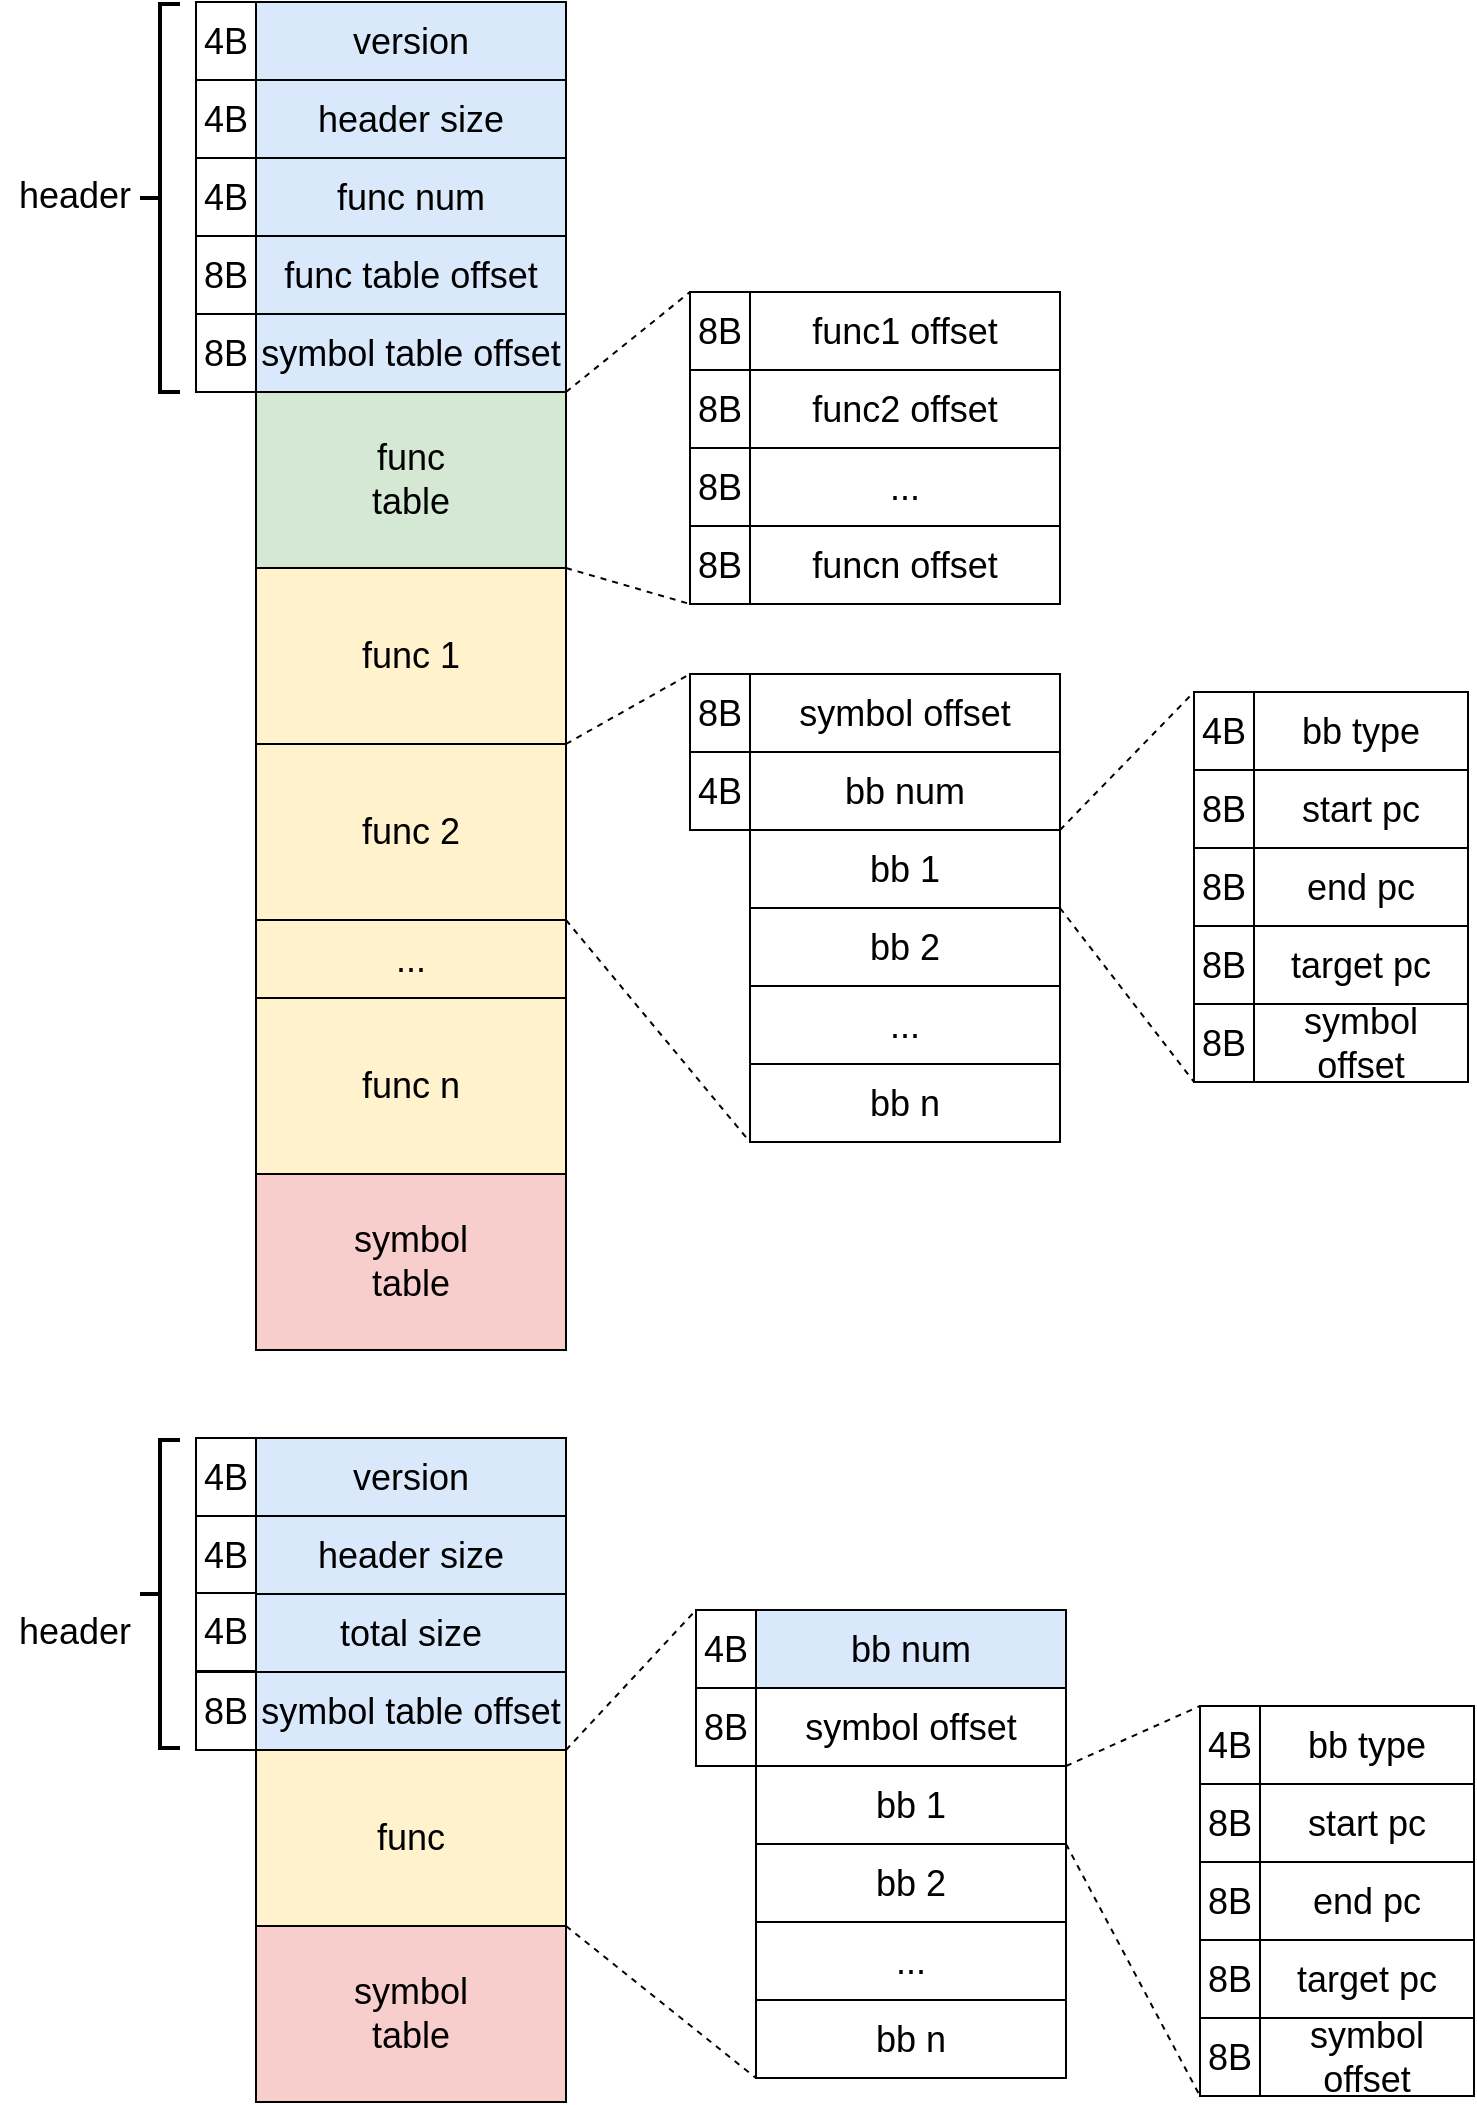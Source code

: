 <mxfile version="21.7.0" type="github">
  <diagram name="第 1 页" id="ugtEYNCoT0SjDMXIqZ7P">
    <mxGraphModel dx="1346" dy="775" grid="0" gridSize="10" guides="1" tooltips="1" connect="1" arrows="0" fold="1" page="1" pageScale="1" pageWidth="827" pageHeight="1169" math="0" shadow="0">
      <root>
        <mxCell id="0" />
        <mxCell id="1" parent="0" />
        <mxCell id="4O2xok6CmJAqFDJH463R-1" value="" style="rounded=0;whiteSpace=wrap;html=1;" vertex="1" parent="1">
          <mxGeometry x="159" y="79" width="155" height="633" as="geometry" />
        </mxCell>
        <mxCell id="4O2xok6CmJAqFDJH463R-5" value="&lt;font style=&quot;font-size: 18px;&quot;&gt;header size&lt;/font&gt;" style="rounded=0;whiteSpace=wrap;html=1;fillColor=#dae8fc;strokeColor=default;" vertex="1" parent="1">
          <mxGeometry x="159" y="79" width="155" height="39" as="geometry" />
        </mxCell>
        <mxCell id="4O2xok6CmJAqFDJH463R-10" value="&lt;font style=&quot;font-size: 18px;&quot;&gt;version&lt;/font&gt;" style="rounded=0;whiteSpace=wrap;html=1;fillColor=#dae8fc;strokeColor=default;" vertex="1" parent="1">
          <mxGeometry x="159" y="40" width="155" height="39" as="geometry" />
        </mxCell>
        <mxCell id="4O2xok6CmJAqFDJH463R-13" value="&lt;font style=&quot;font-size: 18px;&quot;&gt;func num&lt;/font&gt;" style="rounded=0;whiteSpace=wrap;html=1;fillColor=#dae8fc;strokeColor=default;" vertex="1" parent="1">
          <mxGeometry x="159" y="118" width="155" height="39" as="geometry" />
        </mxCell>
        <mxCell id="4O2xok6CmJAqFDJH463R-16" value="&lt;span style=&quot;font-size: 18px;&quot;&gt;...&lt;/span&gt;" style="rounded=0;whiteSpace=wrap;html=1;fillColor=#fff2cc;strokeColor=default;" vertex="1" parent="1">
          <mxGeometry x="159" y="499" width="155" height="39" as="geometry" />
        </mxCell>
        <mxCell id="4O2xok6CmJAqFDJH463R-17" value="&lt;font style=&quot;font-size: 18px;&quot;&gt;symbol&lt;br&gt;table&lt;br&gt;&lt;/font&gt;" style="rounded=0;whiteSpace=wrap;html=1;fillColor=#f8cecc;strokeColor=default;" vertex="1" parent="1">
          <mxGeometry x="159" y="626" width="155" height="88" as="geometry" />
        </mxCell>
        <mxCell id="4O2xok6CmJAqFDJH463R-18" value="&lt;font style=&quot;font-size: 18px;&quot;&gt;func table offset&lt;/font&gt;" style="rounded=0;whiteSpace=wrap;html=1;fillColor=#dae8fc;strokeColor=default;" vertex="1" parent="1">
          <mxGeometry x="159" y="157" width="155" height="39" as="geometry" />
        </mxCell>
        <mxCell id="4O2xok6CmJAqFDJH463R-19" value="&lt;font style=&quot;font-size: 18px;&quot;&gt;func n&lt;/font&gt;" style="rounded=0;whiteSpace=wrap;html=1;fillColor=#fff2cc;strokeColor=default;" vertex="1" parent="1">
          <mxGeometry x="159" y="538" width="155" height="88" as="geometry" />
        </mxCell>
        <mxCell id="4O2xok6CmJAqFDJH463R-20" value="&lt;font style=&quot;font-size: 18px;&quot;&gt;func 2&lt;/font&gt;" style="rounded=0;whiteSpace=wrap;html=1;fillColor=#fff2cc;strokeColor=default;" vertex="1" parent="1">
          <mxGeometry x="159" y="411" width="155" height="88" as="geometry" />
        </mxCell>
        <mxCell id="4O2xok6CmJAqFDJH463R-48" style="rounded=0;orthogonalLoop=1;jettySize=auto;html=1;exitX=1;exitY=0;exitDx=0;exitDy=0;entryX=0;entryY=1;entryDx=0;entryDy=0;endArrow=none;dashed=1;" edge="1" parent="1" source="4O2xok6CmJAqFDJH463R-21" target="4O2xok6CmJAqFDJH463R-81">
          <mxGeometry relative="1" as="geometry">
            <mxPoint x="365" y="339" as="targetPoint" />
          </mxGeometry>
        </mxCell>
        <mxCell id="4O2xok6CmJAqFDJH463R-21" value="&lt;font style=&quot;font-size: 18px;&quot;&gt;func 1&lt;/font&gt;" style="rounded=0;whiteSpace=wrap;html=1;fillColor=#fff2cc;strokeColor=default;" vertex="1" parent="1">
          <mxGeometry x="159" y="323" width="155" height="88" as="geometry" />
        </mxCell>
        <mxCell id="4O2xok6CmJAqFDJH463R-22" value="&lt;font style=&quot;font-size: 18px;&quot;&gt;func1 offset&lt;/font&gt;" style="rounded=0;whiteSpace=wrap;html=1;" vertex="1" parent="1">
          <mxGeometry x="406" y="185" width="155" height="39" as="geometry" />
        </mxCell>
        <mxCell id="4O2xok6CmJAqFDJH463R-23" value="&lt;font style=&quot;font-size: 18px;&quot;&gt;func2 offset&lt;/font&gt;" style="rounded=0;whiteSpace=wrap;html=1;" vertex="1" parent="1">
          <mxGeometry x="406" y="224" width="155" height="39" as="geometry" />
        </mxCell>
        <mxCell id="4O2xok6CmJAqFDJH463R-24" value="&lt;font style=&quot;font-size: 18px;&quot;&gt;...&lt;/font&gt;" style="rounded=0;whiteSpace=wrap;html=1;" vertex="1" parent="1">
          <mxGeometry x="406" y="263" width="155" height="39" as="geometry" />
        </mxCell>
        <mxCell id="4O2xok6CmJAqFDJH463R-25" value="&lt;font style=&quot;font-size: 18px;&quot;&gt;funcn offset&lt;/font&gt;" style="rounded=0;whiteSpace=wrap;html=1;" vertex="1" parent="1">
          <mxGeometry x="406" y="302" width="155" height="39" as="geometry" />
        </mxCell>
        <mxCell id="4O2xok6CmJAqFDJH463R-27" value="" style="strokeWidth=2;html=1;shape=mxgraph.flowchart.annotation_2;align=left;labelPosition=right;pointerEvents=1;" vertex="1" parent="1">
          <mxGeometry x="101" y="41" width="20" height="194" as="geometry" />
        </mxCell>
        <mxCell id="4O2xok6CmJAqFDJH463R-29" value="&lt;font style=&quot;font-size: 18px;&quot;&gt;header&lt;/font&gt;" style="text;html=1;align=center;verticalAlign=middle;resizable=0;points=[];autosize=1;strokeColor=none;fillColor=none;" vertex="1" parent="1">
          <mxGeometry x="31" y="120" width="74" height="34" as="geometry" />
        </mxCell>
        <mxCell id="4O2xok6CmJAqFDJH463R-31" value="&lt;font style=&quot;font-size: 18px;&quot;&gt;func&lt;br&gt;table&lt;br&gt;&lt;/font&gt;" style="rounded=0;whiteSpace=wrap;html=1;fillColor=#d5e8d4;strokeColor=default;" vertex="1" parent="1">
          <mxGeometry x="159" y="235" width="155" height="88" as="geometry" />
        </mxCell>
        <mxCell id="4O2xok6CmJAqFDJH463R-36" value="" style="rounded=0;whiteSpace=wrap;html=1;" vertex="1" parent="1">
          <mxGeometry x="406" y="376" width="155" height="229" as="geometry" />
        </mxCell>
        <mxCell id="4O2xok6CmJAqFDJH463R-37" value="&lt;font style=&quot;font-size: 18px;&quot;&gt;bb num&lt;/font&gt;" style="rounded=0;whiteSpace=wrap;html=1;" vertex="1" parent="1">
          <mxGeometry x="406" y="415" width="155" height="39" as="geometry" />
        </mxCell>
        <mxCell id="4O2xok6CmJAqFDJH463R-38" value="&lt;font style=&quot;font-size: 18px;&quot;&gt;symbol offset&lt;/font&gt;" style="rounded=0;whiteSpace=wrap;html=1;" vertex="1" parent="1">
          <mxGeometry x="406" y="376" width="155" height="39" as="geometry" />
        </mxCell>
        <mxCell id="4O2xok6CmJAqFDJH463R-39" value="&lt;font style=&quot;font-size: 18px;&quot;&gt;bb 1&lt;/font&gt;" style="rounded=0;whiteSpace=wrap;html=1;" vertex="1" parent="1">
          <mxGeometry x="406" y="454" width="155" height="39" as="geometry" />
        </mxCell>
        <mxCell id="4O2xok6CmJAqFDJH463R-40" value="&lt;font style=&quot;font-size: 18px;&quot;&gt;bb 2&lt;/font&gt;" style="rounded=0;whiteSpace=wrap;html=1;" vertex="1" parent="1">
          <mxGeometry x="406" y="493" width="155" height="39" as="geometry" />
        </mxCell>
        <mxCell id="4O2xok6CmJAqFDJH463R-41" value="&lt;font style=&quot;font-size: 18px;&quot;&gt;...&lt;/font&gt;" style="rounded=0;whiteSpace=wrap;html=1;" vertex="1" parent="1">
          <mxGeometry x="406" y="532" width="155" height="39" as="geometry" />
        </mxCell>
        <mxCell id="4O2xok6CmJAqFDJH463R-42" value="&lt;font style=&quot;font-size: 18px;&quot;&gt;bb n&lt;/font&gt;" style="rounded=0;whiteSpace=wrap;html=1;" vertex="1" parent="1">
          <mxGeometry x="406" y="571" width="155" height="39" as="geometry" />
        </mxCell>
        <mxCell id="4O2xok6CmJAqFDJH463R-51" value="&lt;font style=&quot;font-size: 18px;&quot;&gt;bb type&lt;/font&gt;" style="rounded=0;whiteSpace=wrap;html=1;" vertex="1" parent="1">
          <mxGeometry x="658" y="385" width="107" height="39" as="geometry" />
        </mxCell>
        <mxCell id="4O2xok6CmJAqFDJH463R-53" value="&lt;font style=&quot;font-size: 18px;&quot;&gt;start pc&lt;/font&gt;" style="rounded=0;whiteSpace=wrap;html=1;" vertex="1" parent="1">
          <mxGeometry x="658" y="424" width="107" height="39" as="geometry" />
        </mxCell>
        <mxCell id="4O2xok6CmJAqFDJH463R-55" value="&lt;font style=&quot;font-size: 18px;&quot;&gt;end pc&lt;/font&gt;" style="rounded=0;whiteSpace=wrap;html=1;" vertex="1" parent="1">
          <mxGeometry x="658" y="463" width="107" height="39" as="geometry" />
        </mxCell>
        <mxCell id="4O2xok6CmJAqFDJH463R-56" value="&lt;font style=&quot;font-size: 18px;&quot;&gt;target pc&lt;/font&gt;" style="rounded=0;whiteSpace=wrap;html=1;" vertex="1" parent="1">
          <mxGeometry x="658" y="502" width="107" height="39" as="geometry" />
        </mxCell>
        <mxCell id="4O2xok6CmJAqFDJH463R-57" value="&lt;font style=&quot;font-size: 18px;&quot;&gt;symbol offset&lt;/font&gt;" style="rounded=0;whiteSpace=wrap;html=1;" vertex="1" parent="1">
          <mxGeometry x="658" y="541" width="107" height="39" as="geometry" />
        </mxCell>
        <mxCell id="4O2xok6CmJAqFDJH463R-61" value="&lt;font style=&quot;font-size: 18px;&quot;&gt;symbol table offset&lt;/font&gt;" style="rounded=0;whiteSpace=wrap;html=1;fillColor=#dae8fc;strokeColor=default;" vertex="1" parent="1">
          <mxGeometry x="159" y="196" width="155" height="39" as="geometry" />
        </mxCell>
        <mxCell id="4O2xok6CmJAqFDJH463R-67" value="&lt;font style=&quot;font-size: 18px;&quot;&gt;4B&lt;/font&gt;" style="rounded=0;whiteSpace=wrap;html=1;" vertex="1" parent="1">
          <mxGeometry x="129" y="40" width="30" height="39" as="geometry" />
        </mxCell>
        <mxCell id="4O2xok6CmJAqFDJH463R-72" value="&lt;font style=&quot;font-size: 18px;&quot;&gt;4B&lt;/font&gt;" style="rounded=0;whiteSpace=wrap;html=1;" vertex="1" parent="1">
          <mxGeometry x="129" y="79" width="30" height="39" as="geometry" />
        </mxCell>
        <mxCell id="4O2xok6CmJAqFDJH463R-73" value="&lt;font style=&quot;font-size: 18px;&quot;&gt;4B&lt;/font&gt;" style="rounded=0;whiteSpace=wrap;html=1;" vertex="1" parent="1">
          <mxGeometry x="129" y="118" width="30" height="39" as="geometry" />
        </mxCell>
        <mxCell id="4O2xok6CmJAqFDJH463R-74" value="&lt;font style=&quot;font-size: 18px;&quot;&gt;8B&lt;/font&gt;" style="rounded=0;whiteSpace=wrap;html=1;" vertex="1" parent="1">
          <mxGeometry x="376" y="185" width="30" height="39" as="geometry" />
        </mxCell>
        <mxCell id="4O2xok6CmJAqFDJH463R-75" value="&lt;font style=&quot;font-size: 18px;&quot;&gt;8B&lt;/font&gt;" style="rounded=0;whiteSpace=wrap;html=1;" vertex="1" parent="1">
          <mxGeometry x="129" y="196" width="30" height="39" as="geometry" />
        </mxCell>
        <mxCell id="4O2xok6CmJAqFDJH463R-76" value="&lt;font style=&quot;font-size: 18px;&quot;&gt;8B&lt;/font&gt;" style="rounded=0;whiteSpace=wrap;html=1;" vertex="1" parent="1">
          <mxGeometry x="129" y="157" width="30" height="39" as="geometry" />
        </mxCell>
        <mxCell id="4O2xok6CmJAqFDJH463R-78" value="&lt;font style=&quot;font-size: 18px;&quot;&gt;4B&lt;/font&gt;" style="rounded=0;whiteSpace=wrap;html=1;" vertex="1" parent="1">
          <mxGeometry x="628" y="385" width="30" height="39" as="geometry" />
        </mxCell>
        <mxCell id="4O2xok6CmJAqFDJH463R-79" value="&lt;font style=&quot;font-size: 18px;&quot;&gt;4B&lt;/font&gt;" style="rounded=0;whiteSpace=wrap;html=1;" vertex="1" parent="1">
          <mxGeometry x="376" y="415" width="30" height="39" as="geometry" />
        </mxCell>
        <mxCell id="4O2xok6CmJAqFDJH463R-80" value="&lt;font style=&quot;font-size: 18px;&quot;&gt;8B&lt;/font&gt;" style="rounded=0;whiteSpace=wrap;html=1;" vertex="1" parent="1">
          <mxGeometry x="376" y="376" width="30" height="39" as="geometry" />
        </mxCell>
        <mxCell id="4O2xok6CmJAqFDJH463R-81" value="&lt;font style=&quot;font-size: 18px;&quot;&gt;8B&lt;/font&gt;" style="rounded=0;whiteSpace=wrap;html=1;" vertex="1" parent="1">
          <mxGeometry x="376" y="302" width="30" height="39" as="geometry" />
        </mxCell>
        <mxCell id="4O2xok6CmJAqFDJH463R-82" value="&lt;font style=&quot;font-size: 18px;&quot;&gt;8B&lt;/font&gt;" style="rounded=0;whiteSpace=wrap;html=1;" vertex="1" parent="1">
          <mxGeometry x="376" y="263" width="30" height="39" as="geometry" />
        </mxCell>
        <mxCell id="4O2xok6CmJAqFDJH463R-83" value="&lt;font style=&quot;font-size: 18px;&quot;&gt;8B&lt;/font&gt;" style="rounded=0;whiteSpace=wrap;html=1;" vertex="1" parent="1">
          <mxGeometry x="376" y="224" width="30" height="39" as="geometry" />
        </mxCell>
        <mxCell id="4O2xok6CmJAqFDJH463R-84" style="rounded=0;orthogonalLoop=1;jettySize=auto;html=1;exitX=1;exitY=1;exitDx=0;exitDy=0;entryX=0;entryY=0;entryDx=0;entryDy=0;endArrow=none;dashed=1;" edge="1" parent="1" source="4O2xok6CmJAqFDJH463R-61" target="4O2xok6CmJAqFDJH463R-74">
          <mxGeometry relative="1" as="geometry">
            <mxPoint x="341" y="133" as="sourcePoint" />
            <mxPoint x="403" y="128" as="targetPoint" />
          </mxGeometry>
        </mxCell>
        <mxCell id="4O2xok6CmJAqFDJH463R-85" style="rounded=0;orthogonalLoop=1;jettySize=auto;html=1;exitX=1;exitY=1;exitDx=0;exitDy=0;entryX=0;entryY=0;entryDx=0;entryDy=0;endArrow=none;dashed=1;" edge="1" parent="1" source="4O2xok6CmJAqFDJH463R-21" target="4O2xok6CmJAqFDJH463R-80">
          <mxGeometry relative="1" as="geometry">
            <mxPoint x="324" y="333" as="sourcePoint" />
            <mxPoint x="386" y="351" as="targetPoint" />
          </mxGeometry>
        </mxCell>
        <mxCell id="4O2xok6CmJAqFDJH463R-86" style="rounded=0;orthogonalLoop=1;jettySize=auto;html=1;exitX=1;exitY=1;exitDx=0;exitDy=0;entryX=0;entryY=1;entryDx=0;entryDy=0;endArrow=none;dashed=1;" edge="1" parent="1" source="4O2xok6CmJAqFDJH463R-20" target="4O2xok6CmJAqFDJH463R-42">
          <mxGeometry relative="1" as="geometry">
            <mxPoint x="334" y="343" as="sourcePoint" />
            <mxPoint x="396" y="361" as="targetPoint" />
          </mxGeometry>
        </mxCell>
        <mxCell id="4O2xok6CmJAqFDJH463R-91" value="&lt;font style=&quot;font-size: 18px;&quot;&gt;8B&lt;/font&gt;" style="rounded=0;whiteSpace=wrap;html=1;" vertex="1" parent="1">
          <mxGeometry x="628" y="541" width="30" height="39" as="geometry" />
        </mxCell>
        <mxCell id="4O2xok6CmJAqFDJH463R-92" value="&lt;font style=&quot;font-size: 18px;&quot;&gt;8B&lt;/font&gt;" style="rounded=0;whiteSpace=wrap;html=1;" vertex="1" parent="1">
          <mxGeometry x="628" y="502" width="30" height="39" as="geometry" />
        </mxCell>
        <mxCell id="4O2xok6CmJAqFDJH463R-93" value="&lt;font style=&quot;font-size: 18px;&quot;&gt;8B&lt;/font&gt;" style="rounded=0;whiteSpace=wrap;html=1;" vertex="1" parent="1">
          <mxGeometry x="628" y="424" width="30" height="39" as="geometry" />
        </mxCell>
        <mxCell id="4O2xok6CmJAqFDJH463R-94" value="&lt;font style=&quot;font-size: 18px;&quot;&gt;8B&lt;/font&gt;" style="rounded=0;whiteSpace=wrap;html=1;" vertex="1" parent="1">
          <mxGeometry x="628" y="463" width="30" height="39" as="geometry" />
        </mxCell>
        <mxCell id="4O2xok6CmJAqFDJH463R-97" style="rounded=0;orthogonalLoop=1;jettySize=auto;html=1;exitX=1;exitY=0;exitDx=0;exitDy=0;entryX=0;entryY=0;entryDx=0;entryDy=0;endArrow=none;dashed=1;" edge="1" parent="1" source="4O2xok6CmJAqFDJH463R-39" target="4O2xok6CmJAqFDJH463R-78">
          <mxGeometry relative="1" as="geometry">
            <mxPoint x="324" y="421" as="sourcePoint" />
            <mxPoint x="386" y="386" as="targetPoint" />
          </mxGeometry>
        </mxCell>
        <mxCell id="4O2xok6CmJAqFDJH463R-98" style="rounded=0;orthogonalLoop=1;jettySize=auto;html=1;exitX=1;exitY=0;exitDx=0;exitDy=0;entryX=0;entryY=1;entryDx=0;entryDy=0;endArrow=none;dashed=1;" edge="1" parent="1" source="4O2xok6CmJAqFDJH463R-40" target="4O2xok6CmJAqFDJH463R-91">
          <mxGeometry relative="1" as="geometry">
            <mxPoint x="334" y="431" as="sourcePoint" />
            <mxPoint x="396" y="396" as="targetPoint" />
          </mxGeometry>
        </mxCell>
        <mxCell id="4O2xok6CmJAqFDJH463R-100" value="&lt;font style=&quot;font-size: 18px;&quot;&gt;total size&lt;/font&gt;" style="rounded=0;whiteSpace=wrap;html=1;fillColor=#dae8fc;strokeColor=default;" vertex="1" parent="1">
          <mxGeometry x="159" y="836" width="155" height="39" as="geometry" />
        </mxCell>
        <mxCell id="4O2xok6CmJAqFDJH463R-101" value="&lt;font style=&quot;font-size: 18px;&quot;&gt;version&lt;/font&gt;" style="rounded=0;whiteSpace=wrap;html=1;fillColor=#dae8fc;strokeColor=default;" vertex="1" parent="1">
          <mxGeometry x="159" y="758" width="155" height="39" as="geometry" />
        </mxCell>
        <mxCell id="4O2xok6CmJAqFDJH463R-102" value="&lt;font style=&quot;font-size: 18px;&quot;&gt;bb num&lt;/font&gt;" style="rounded=0;whiteSpace=wrap;html=1;fillColor=#dae8fc;strokeColor=default;" vertex="1" parent="1">
          <mxGeometry x="409" y="844" width="155" height="39" as="geometry" />
        </mxCell>
        <mxCell id="4O2xok6CmJAqFDJH463R-104" value="&lt;font style=&quot;font-size: 18px;&quot;&gt;symbol&lt;br&gt;table&lt;br&gt;&lt;/font&gt;" style="rounded=0;whiteSpace=wrap;html=1;fillColor=#f8cecc;strokeColor=default;" vertex="1" parent="1">
          <mxGeometry x="159" y="1002" width="155" height="88" as="geometry" />
        </mxCell>
        <mxCell id="4O2xok6CmJAqFDJH463R-107" value="&lt;font style=&quot;font-size: 18px;&quot;&gt;func&lt;/font&gt;" style="rounded=0;whiteSpace=wrap;html=1;fillColor=#fff2cc;strokeColor=default;" vertex="1" parent="1">
          <mxGeometry x="159" y="914" width="155" height="88" as="geometry" />
        </mxCell>
        <mxCell id="4O2xok6CmJAqFDJH463R-114" value="" style="strokeWidth=2;html=1;shape=mxgraph.flowchart.annotation_2;align=left;labelPosition=right;pointerEvents=1;" vertex="1" parent="1">
          <mxGeometry x="101" y="759" width="20" height="154" as="geometry" />
        </mxCell>
        <mxCell id="4O2xok6CmJAqFDJH463R-115" value="&lt;font style=&quot;font-size: 18px;&quot;&gt;header&lt;/font&gt;" style="text;html=1;align=center;verticalAlign=middle;resizable=0;points=[];autosize=1;strokeColor=none;fillColor=none;" vertex="1" parent="1">
          <mxGeometry x="31" y="838" width="74" height="34" as="geometry" />
        </mxCell>
        <mxCell id="4O2xok6CmJAqFDJH463R-119" value="&lt;font style=&quot;font-size: 18px;&quot;&gt;symbol offset&lt;/font&gt;" style="rounded=0;whiteSpace=wrap;html=1;" vertex="1" parent="1">
          <mxGeometry x="409" y="883" width="155" height="39" as="geometry" />
        </mxCell>
        <mxCell id="4O2xok6CmJAqFDJH463R-120" value="&lt;font style=&quot;font-size: 18px;&quot;&gt;bb 1&lt;/font&gt;" style="rounded=0;whiteSpace=wrap;html=1;" vertex="1" parent="1">
          <mxGeometry x="409" y="922" width="155" height="39" as="geometry" />
        </mxCell>
        <mxCell id="4O2xok6CmJAqFDJH463R-121" value="&lt;font style=&quot;font-size: 18px;&quot;&gt;bb 2&lt;/font&gt;" style="rounded=0;whiteSpace=wrap;html=1;" vertex="1" parent="1">
          <mxGeometry x="409" y="961" width="155" height="39" as="geometry" />
        </mxCell>
        <mxCell id="4O2xok6CmJAqFDJH463R-122" value="&lt;font style=&quot;font-size: 18px;&quot;&gt;...&lt;/font&gt;" style="rounded=0;whiteSpace=wrap;html=1;" vertex="1" parent="1">
          <mxGeometry x="409" y="1000" width="155" height="39" as="geometry" />
        </mxCell>
        <mxCell id="4O2xok6CmJAqFDJH463R-123" value="&lt;font style=&quot;font-size: 18px;&quot;&gt;bb n&lt;/font&gt;" style="rounded=0;whiteSpace=wrap;html=1;" vertex="1" parent="1">
          <mxGeometry x="409" y="1039" width="155" height="39" as="geometry" />
        </mxCell>
        <mxCell id="4O2xok6CmJAqFDJH463R-124" value="&lt;font style=&quot;font-size: 18px;&quot;&gt;bb type&lt;/font&gt;" style="rounded=0;whiteSpace=wrap;html=1;" vertex="1" parent="1">
          <mxGeometry x="661" y="892" width="107" height="39" as="geometry" />
        </mxCell>
        <mxCell id="4O2xok6CmJAqFDJH463R-125" value="&lt;font style=&quot;font-size: 18px;&quot;&gt;start pc&lt;/font&gt;" style="rounded=0;whiteSpace=wrap;html=1;" vertex="1" parent="1">
          <mxGeometry x="661" y="931" width="107" height="39" as="geometry" />
        </mxCell>
        <mxCell id="4O2xok6CmJAqFDJH463R-126" value="&lt;font style=&quot;font-size: 18px;&quot;&gt;end pc&lt;/font&gt;" style="rounded=0;whiteSpace=wrap;html=1;" vertex="1" parent="1">
          <mxGeometry x="661" y="970" width="107" height="39" as="geometry" />
        </mxCell>
        <mxCell id="4O2xok6CmJAqFDJH463R-127" value="&lt;font style=&quot;font-size: 18px;&quot;&gt;target pc&lt;/font&gt;" style="rounded=0;whiteSpace=wrap;html=1;" vertex="1" parent="1">
          <mxGeometry x="661" y="1009" width="107" height="39" as="geometry" />
        </mxCell>
        <mxCell id="4O2xok6CmJAqFDJH463R-128" value="&lt;font style=&quot;font-size: 18px;&quot;&gt;symbol offset&lt;/font&gt;" style="rounded=0;whiteSpace=wrap;html=1;" vertex="1" parent="1">
          <mxGeometry x="661" y="1048" width="107" height="39" as="geometry" />
        </mxCell>
        <mxCell id="4O2xok6CmJAqFDJH463R-129" value="&lt;font style=&quot;font-size: 18px;&quot;&gt;symbol table offset&lt;/font&gt;" style="rounded=0;whiteSpace=wrap;html=1;fillColor=#dae8fc;strokeColor=default;" vertex="1" parent="1">
          <mxGeometry x="159" y="875" width="155" height="39" as="geometry" />
        </mxCell>
        <mxCell id="4O2xok6CmJAqFDJH463R-130" value="&lt;font style=&quot;font-size: 18px;&quot;&gt;4B&lt;/font&gt;" style="rounded=0;whiteSpace=wrap;html=1;" vertex="1" parent="1">
          <mxGeometry x="129" y="758" width="30" height="39" as="geometry" />
        </mxCell>
        <mxCell id="4O2xok6CmJAqFDJH463R-131" value="&lt;font style=&quot;font-size: 18px;&quot;&gt;4B&lt;/font&gt;" style="rounded=0;whiteSpace=wrap;html=1;" vertex="1" parent="1">
          <mxGeometry x="129" y="797" width="30" height="39" as="geometry" />
        </mxCell>
        <mxCell id="4O2xok6CmJAqFDJH463R-132" value="&lt;font style=&quot;font-size: 18px;&quot;&gt;4B&lt;/font&gt;" style="rounded=0;whiteSpace=wrap;html=1;" vertex="1" parent="1">
          <mxGeometry x="379" y="844" width="30" height="39" as="geometry" />
        </mxCell>
        <mxCell id="4O2xok6CmJAqFDJH463R-135" value="&lt;font style=&quot;font-size: 18px;&quot;&gt;8B&lt;/font&gt;" style="rounded=0;whiteSpace=wrap;html=1;" vertex="1" parent="1">
          <mxGeometry x="129" y="875" width="30" height="39" as="geometry" />
        </mxCell>
        <mxCell id="4O2xok6CmJAqFDJH463R-136" value="&lt;font style=&quot;font-size: 18px;&quot;&gt;4B&lt;/font&gt;" style="rounded=0;whiteSpace=wrap;html=1;" vertex="1" parent="1">
          <mxGeometry x="631" y="892" width="30" height="39" as="geometry" />
        </mxCell>
        <mxCell id="4O2xok6CmJAqFDJH463R-138" value="&lt;font style=&quot;font-size: 18px;&quot;&gt;8B&lt;/font&gt;" style="rounded=0;whiteSpace=wrap;html=1;" vertex="1" parent="1">
          <mxGeometry x="379" y="883" width="30" height="39" as="geometry" />
        </mxCell>
        <mxCell id="4O2xok6CmJAqFDJH463R-143" style="rounded=0;orthogonalLoop=1;jettySize=auto;html=1;exitX=1;exitY=0;exitDx=0;exitDy=0;entryX=0;entryY=0;entryDx=0;entryDy=0;endArrow=none;dashed=1;" edge="1" parent="1" source="4O2xok6CmJAqFDJH463R-107" target="4O2xok6CmJAqFDJH463R-132">
          <mxGeometry relative="1" as="geometry">
            <mxPoint x="314.0" y="1129" as="sourcePoint" />
            <mxPoint x="386" y="1069" as="targetPoint" />
          </mxGeometry>
        </mxCell>
        <mxCell id="4O2xok6CmJAqFDJH463R-144" style="rounded=0;orthogonalLoop=1;jettySize=auto;html=1;exitX=1;exitY=1;exitDx=0;exitDy=0;entryX=0;entryY=1;entryDx=0;entryDy=0;endArrow=none;dashed=1;" edge="1" parent="1" source="4O2xok6CmJAqFDJH463R-107" target="4O2xok6CmJAqFDJH463R-123">
          <mxGeometry relative="1" as="geometry">
            <mxPoint x="334" y="1061" as="sourcePoint" />
            <mxPoint x="396" y="1079" as="targetPoint" />
          </mxGeometry>
        </mxCell>
        <mxCell id="4O2xok6CmJAqFDJH463R-145" value="&lt;font style=&quot;font-size: 18px;&quot;&gt;8B&lt;/font&gt;" style="rounded=0;whiteSpace=wrap;html=1;" vertex="1" parent="1">
          <mxGeometry x="631" y="1048" width="30" height="39" as="geometry" />
        </mxCell>
        <mxCell id="4O2xok6CmJAqFDJH463R-146" value="&lt;font style=&quot;font-size: 18px;&quot;&gt;8B&lt;/font&gt;" style="rounded=0;whiteSpace=wrap;html=1;" vertex="1" parent="1">
          <mxGeometry x="631" y="1009" width="30" height="39" as="geometry" />
        </mxCell>
        <mxCell id="4O2xok6CmJAqFDJH463R-147" value="&lt;font style=&quot;font-size: 18px;&quot;&gt;8B&lt;/font&gt;" style="rounded=0;whiteSpace=wrap;html=1;" vertex="1" parent="1">
          <mxGeometry x="631" y="931" width="30" height="39" as="geometry" />
        </mxCell>
        <mxCell id="4O2xok6CmJAqFDJH463R-148" value="&lt;font style=&quot;font-size: 18px;&quot;&gt;8B&lt;/font&gt;" style="rounded=0;whiteSpace=wrap;html=1;" vertex="1" parent="1">
          <mxGeometry x="631" y="970" width="30" height="39" as="geometry" />
        </mxCell>
        <mxCell id="4O2xok6CmJAqFDJH463R-149" style="rounded=0;orthogonalLoop=1;jettySize=auto;html=1;exitX=1;exitY=0;exitDx=0;exitDy=0;entryX=0;entryY=0;entryDx=0;entryDy=0;endArrow=none;dashed=1;" edge="1" parent="1" source="4O2xok6CmJAqFDJH463R-120" target="4O2xok6CmJAqFDJH463R-136">
          <mxGeometry relative="1" as="geometry">
            <mxPoint x="327" y="928" as="sourcePoint" />
            <mxPoint x="389" y="893" as="targetPoint" />
          </mxGeometry>
        </mxCell>
        <mxCell id="4O2xok6CmJAqFDJH463R-150" style="rounded=0;orthogonalLoop=1;jettySize=auto;html=1;exitX=1;exitY=0;exitDx=0;exitDy=0;entryX=0;entryY=1;entryDx=0;entryDy=0;endArrow=none;dashed=1;" edge="1" parent="1" source="4O2xok6CmJAqFDJH463R-121" target="4O2xok6CmJAqFDJH463R-145">
          <mxGeometry relative="1" as="geometry">
            <mxPoint x="337" y="938" as="sourcePoint" />
            <mxPoint x="399" y="903" as="targetPoint" />
          </mxGeometry>
        </mxCell>
        <mxCell id="4O2xok6CmJAqFDJH463R-151" value="&lt;font style=&quot;font-size: 18px;&quot;&gt;header size&lt;/font&gt;" style="rounded=0;whiteSpace=wrap;html=1;fillColor=#dae8fc;strokeColor=default;" vertex="1" parent="1">
          <mxGeometry x="159" y="797" width="155" height="39" as="geometry" />
        </mxCell>
        <mxCell id="4O2xok6CmJAqFDJH463R-152" value="&lt;font style=&quot;font-size: 18px;&quot;&gt;4B&lt;/font&gt;" style="rounded=0;whiteSpace=wrap;html=1;" vertex="1" parent="1">
          <mxGeometry x="129" y="835.5" width="30" height="39" as="geometry" />
        </mxCell>
      </root>
    </mxGraphModel>
  </diagram>
</mxfile>
